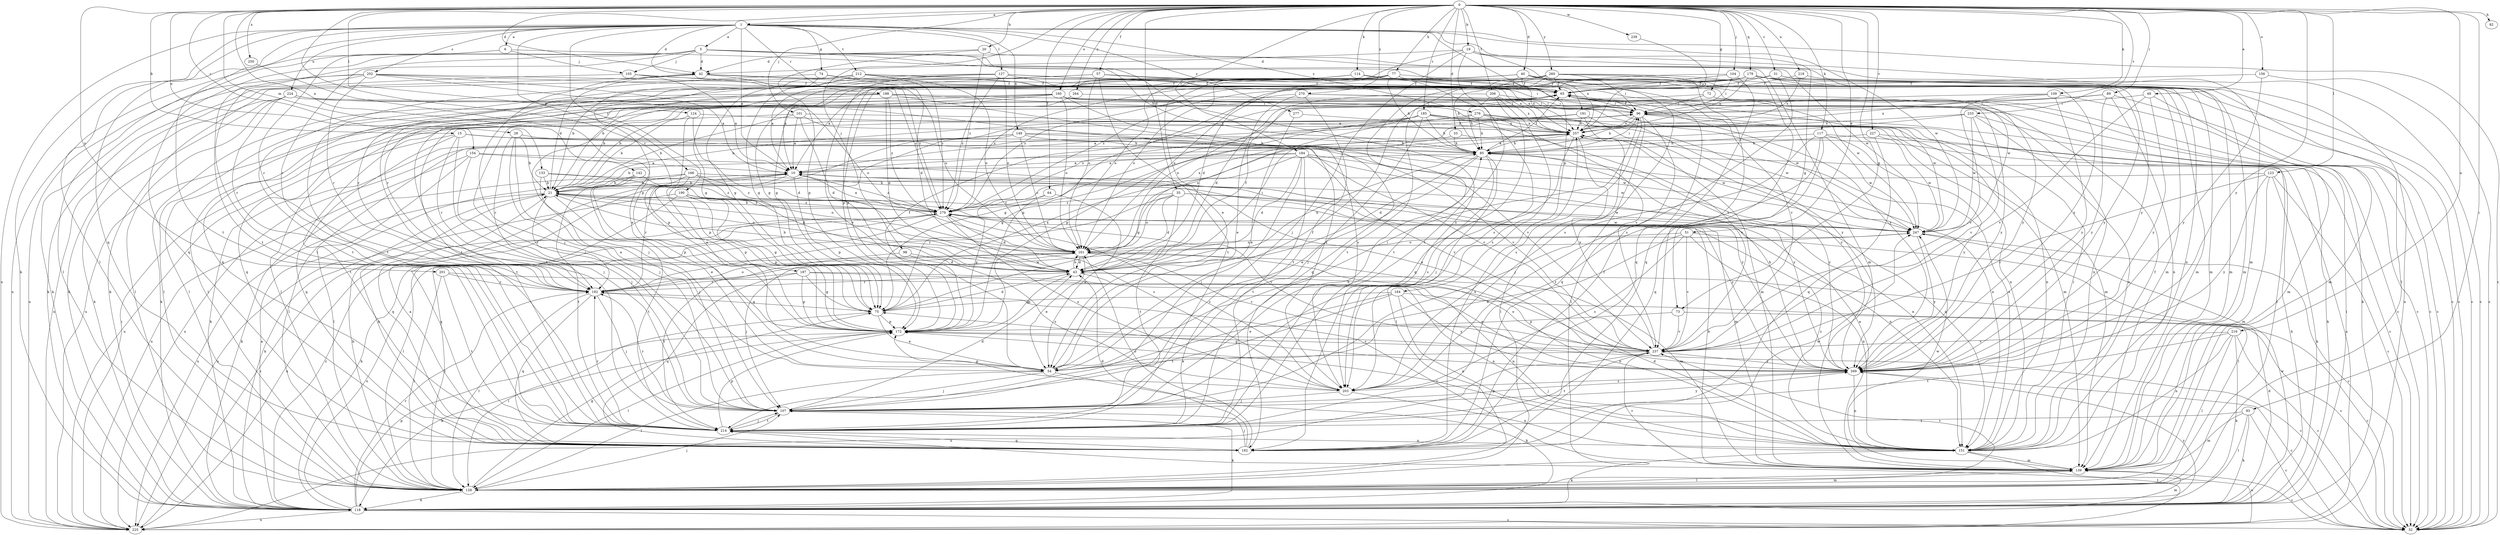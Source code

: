 strict digraph  {
0;
1;
5;
6;
10;
15;
19;
20;
21;
28;
31;
32;
33;
35;
40;
42;
43;
49;
51;
54;
57;
64;
65;
72;
73;
74;
75;
77;
82;
85;
89;
93;
96;
98;
101;
104;
105;
107;
109;
114;
117;
118;
123;
124;
127;
128;
133;
139;
142;
149;
151;
154;
156;
160;
161;
164;
166;
172;
179;
182;
184;
185;
187;
188;
190;
191;
192;
201;
202;
203;
206;
212;
214;
216;
218;
224;
225;
227;
233;
237;
239;
247;
250;
257;
260;
264;
269;
270;
276;
277;
279;
0 -> 1  [label=a];
0 -> 15  [label=b];
0 -> 19  [label=b];
0 -> 20  [label=b];
0 -> 28  [label=c];
0 -> 31  [label=c];
0 -> 33  [label=d];
0 -> 35  [label=d];
0 -> 40  [label=d];
0 -> 42  [label=d];
0 -> 49  [label=e];
0 -> 51  [label=e];
0 -> 57  [label=f];
0 -> 64  [label=f];
0 -> 72  [label=g];
0 -> 73  [label=g];
0 -> 77  [label=h];
0 -> 82  [label=h];
0 -> 89  [label=i];
0 -> 93  [label=i];
0 -> 98  [label=j];
0 -> 101  [label=j];
0 -> 104  [label=j];
0 -> 109  [label=k];
0 -> 114  [label=k];
0 -> 117  [label=k];
0 -> 123  [label=l];
0 -> 124  [label=l];
0 -> 133  [label=m];
0 -> 142  [label=n];
0 -> 154  [label=o];
0 -> 156  [label=o];
0 -> 160  [label=o];
0 -> 179  [label=q];
0 -> 184  [label=r];
0 -> 185  [label=r];
0 -> 187  [label=r];
0 -> 201  [label=s];
0 -> 206  [label=t];
0 -> 216  [label=u];
0 -> 218  [label=u];
0 -> 227  [label=v];
0 -> 233  [label=v];
0 -> 239  [label=w];
0 -> 250  [label=x];
0 -> 260  [label=y];
0 -> 264  [label=y];
0 -> 269  [label=y];
0 -> 270  [label=z];
1 -> 5  [label=a];
1 -> 6  [label=a];
1 -> 10  [label=a];
1 -> 32  [label=c];
1 -> 42  [label=d];
1 -> 73  [label=g];
1 -> 74  [label=g];
1 -> 118  [label=k];
1 -> 127  [label=l];
1 -> 128  [label=l];
1 -> 149  [label=n];
1 -> 164  [label=p];
1 -> 166  [label=p];
1 -> 182  [label=q];
1 -> 188  [label=r];
1 -> 190  [label=r];
1 -> 202  [label=s];
1 -> 212  [label=t];
1 -> 214  [label=t];
1 -> 224  [label=u];
1 -> 225  [label=u];
1 -> 247  [label=w];
1 -> 276  [label=z];
1 -> 277  [label=z];
5 -> 42  [label=d];
5 -> 105  [label=j];
5 -> 139  [label=m];
5 -> 182  [label=q];
5 -> 191  [label=r];
5 -> 192  [label=r];
5 -> 203  [label=s];
5 -> 214  [label=t];
5 -> 225  [label=u];
5 -> 247  [label=w];
6 -> 85  [label=h];
6 -> 105  [label=j];
6 -> 128  [label=l];
6 -> 192  [label=r];
10 -> 21  [label=b];
10 -> 151  [label=n];
10 -> 172  [label=p];
10 -> 182  [label=q];
10 -> 192  [label=r];
10 -> 279  [label=z];
15 -> 85  [label=h];
15 -> 107  [label=j];
15 -> 182  [label=q];
15 -> 192  [label=r];
15 -> 225  [label=u];
15 -> 237  [label=v];
15 -> 247  [label=w];
19 -> 42  [label=d];
19 -> 54  [label=e];
19 -> 107  [label=j];
19 -> 139  [label=m];
19 -> 214  [label=t];
19 -> 257  [label=x];
19 -> 269  [label=y];
20 -> 42  [label=d];
20 -> 172  [label=p];
20 -> 269  [label=y];
20 -> 279  [label=z];
21 -> 42  [label=d];
21 -> 118  [label=k];
21 -> 161  [label=o];
21 -> 192  [label=r];
21 -> 203  [label=s];
21 -> 214  [label=t];
21 -> 225  [label=u];
21 -> 279  [label=z];
28 -> 21  [label=b];
28 -> 54  [label=e];
28 -> 85  [label=h];
28 -> 107  [label=j];
28 -> 192  [label=r];
31 -> 65  [label=f];
31 -> 139  [label=m];
31 -> 203  [label=s];
31 -> 225  [label=u];
31 -> 279  [label=z];
33 -> 75  [label=g];
33 -> 85  [label=h];
33 -> 225  [label=u];
35 -> 43  [label=d];
35 -> 151  [label=n];
35 -> 161  [label=o];
35 -> 192  [label=r];
35 -> 214  [label=t];
35 -> 247  [label=w];
35 -> 279  [label=z];
40 -> 32  [label=c];
40 -> 65  [label=f];
40 -> 75  [label=g];
40 -> 172  [label=p];
40 -> 192  [label=r];
40 -> 203  [label=s];
40 -> 214  [label=t];
40 -> 237  [label=v];
40 -> 269  [label=y];
42 -> 65  [label=f];
42 -> 107  [label=j];
42 -> 118  [label=k];
42 -> 161  [label=o];
42 -> 257  [label=x];
43 -> 21  [label=b];
43 -> 65  [label=f];
43 -> 85  [label=h];
43 -> 96  [label=i];
43 -> 151  [label=n];
43 -> 161  [label=o];
43 -> 172  [label=p];
43 -> 192  [label=r];
49 -> 96  [label=i];
49 -> 139  [label=m];
49 -> 237  [label=v];
49 -> 269  [label=y];
51 -> 54  [label=e];
51 -> 128  [label=l];
51 -> 151  [label=n];
51 -> 161  [label=o];
51 -> 203  [label=s];
51 -> 237  [label=v];
54 -> 65  [label=f];
54 -> 96  [label=i];
54 -> 107  [label=j];
54 -> 118  [label=k];
54 -> 128  [label=l];
57 -> 10  [label=a];
57 -> 65  [label=f];
57 -> 75  [label=g];
57 -> 161  [label=o];
57 -> 214  [label=t];
57 -> 247  [label=w];
64 -> 54  [label=e];
64 -> 172  [label=p];
64 -> 279  [label=z];
65 -> 96  [label=i];
65 -> 118  [label=k];
65 -> 128  [label=l];
65 -> 151  [label=n];
65 -> 225  [label=u];
65 -> 247  [label=w];
65 -> 269  [label=y];
72 -> 32  [label=c];
72 -> 96  [label=i];
72 -> 128  [label=l];
73 -> 32  [label=c];
73 -> 172  [label=p];
73 -> 237  [label=v];
74 -> 21  [label=b];
74 -> 43  [label=d];
74 -> 65  [label=f];
74 -> 96  [label=i];
74 -> 214  [label=t];
75 -> 43  [label=d];
75 -> 54  [label=e];
75 -> 128  [label=l];
75 -> 172  [label=p];
75 -> 257  [label=x];
77 -> 21  [label=b];
77 -> 43  [label=d];
77 -> 65  [label=f];
77 -> 85  [label=h];
77 -> 139  [label=m];
77 -> 161  [label=o];
77 -> 257  [label=x];
85 -> 10  [label=a];
85 -> 43  [label=d];
85 -> 54  [label=e];
85 -> 65  [label=f];
85 -> 96  [label=i];
85 -> 128  [label=l];
85 -> 203  [label=s];
85 -> 269  [label=y];
89 -> 21  [label=b];
89 -> 32  [label=c];
89 -> 96  [label=i];
89 -> 151  [label=n];
89 -> 161  [label=o];
89 -> 269  [label=y];
93 -> 32  [label=c];
93 -> 118  [label=k];
93 -> 128  [label=l];
93 -> 139  [label=m];
93 -> 214  [label=t];
96 -> 65  [label=f];
96 -> 85  [label=h];
96 -> 128  [label=l];
96 -> 151  [label=n];
96 -> 182  [label=q];
96 -> 203  [label=s];
96 -> 257  [label=x];
98 -> 43  [label=d];
98 -> 203  [label=s];
98 -> 214  [label=t];
101 -> 10  [label=a];
101 -> 21  [label=b];
101 -> 43  [label=d];
101 -> 214  [label=t];
101 -> 237  [label=v];
101 -> 257  [label=x];
104 -> 65  [label=f];
104 -> 85  [label=h];
104 -> 96  [label=i];
104 -> 182  [label=q];
105 -> 10  [label=a];
105 -> 65  [label=f];
105 -> 118  [label=k];
105 -> 279  [label=z];
107 -> 43  [label=d];
107 -> 85  [label=h];
107 -> 118  [label=k];
107 -> 192  [label=r];
107 -> 214  [label=t];
107 -> 269  [label=y];
109 -> 32  [label=c];
109 -> 96  [label=i];
109 -> 237  [label=v];
109 -> 257  [label=x];
109 -> 269  [label=y];
114 -> 10  [label=a];
114 -> 32  [label=c];
114 -> 65  [label=f];
114 -> 75  [label=g];
114 -> 161  [label=o];
114 -> 203  [label=s];
114 -> 214  [label=t];
114 -> 247  [label=w];
117 -> 32  [label=c];
117 -> 85  [label=h];
117 -> 107  [label=j];
117 -> 182  [label=q];
117 -> 214  [label=t];
117 -> 247  [label=w];
117 -> 269  [label=y];
118 -> 10  [label=a];
118 -> 32  [label=c];
118 -> 43  [label=d];
118 -> 85  [label=h];
118 -> 96  [label=i];
118 -> 139  [label=m];
118 -> 161  [label=o];
118 -> 172  [label=p];
118 -> 192  [label=r];
118 -> 225  [label=u];
118 -> 247  [label=w];
118 -> 269  [label=y];
118 -> 279  [label=z];
123 -> 21  [label=b];
123 -> 32  [label=c];
123 -> 118  [label=k];
123 -> 139  [label=m];
123 -> 237  [label=v];
123 -> 269  [label=y];
124 -> 21  [label=b];
124 -> 43  [label=d];
124 -> 172  [label=p];
124 -> 257  [label=x];
127 -> 54  [label=e];
127 -> 65  [label=f];
127 -> 75  [label=g];
127 -> 161  [label=o];
127 -> 182  [label=q];
127 -> 257  [label=x];
127 -> 269  [label=y];
127 -> 279  [label=z];
128 -> 21  [label=b];
128 -> 75  [label=g];
128 -> 107  [label=j];
128 -> 118  [label=k];
128 -> 139  [label=m];
128 -> 237  [label=v];
133 -> 21  [label=b];
133 -> 107  [label=j];
133 -> 151  [label=n];
133 -> 161  [label=o];
139 -> 10  [label=a];
139 -> 21  [label=b];
139 -> 32  [label=c];
139 -> 128  [label=l];
139 -> 192  [label=r];
139 -> 237  [label=v];
139 -> 247  [label=w];
142 -> 21  [label=b];
142 -> 54  [label=e];
142 -> 172  [label=p];
142 -> 279  [label=z];
149 -> 85  [label=h];
149 -> 118  [label=k];
149 -> 128  [label=l];
149 -> 151  [label=n];
149 -> 161  [label=o];
149 -> 172  [label=p];
149 -> 237  [label=v];
151 -> 43  [label=d];
151 -> 65  [label=f];
151 -> 96  [label=i];
151 -> 118  [label=k];
151 -> 139  [label=m];
151 -> 172  [label=p];
151 -> 225  [label=u];
151 -> 257  [label=x];
151 -> 279  [label=z];
154 -> 10  [label=a];
154 -> 107  [label=j];
154 -> 128  [label=l];
154 -> 225  [label=u];
154 -> 269  [label=y];
156 -> 32  [label=c];
156 -> 65  [label=f];
156 -> 269  [label=y];
160 -> 21  [label=b];
160 -> 96  [label=i];
160 -> 107  [label=j];
160 -> 128  [label=l];
160 -> 161  [label=o];
160 -> 182  [label=q];
160 -> 214  [label=t];
160 -> 237  [label=v];
160 -> 247  [label=w];
161 -> 43  [label=d];
161 -> 54  [label=e];
161 -> 107  [label=j];
161 -> 128  [label=l];
161 -> 139  [label=m];
161 -> 237  [label=v];
164 -> 32  [label=c];
164 -> 54  [label=e];
164 -> 75  [label=g];
164 -> 151  [label=n];
164 -> 214  [label=t];
164 -> 269  [label=y];
166 -> 21  [label=b];
166 -> 43  [label=d];
166 -> 118  [label=k];
166 -> 139  [label=m];
166 -> 172  [label=p];
166 -> 214  [label=t];
166 -> 279  [label=z];
172 -> 32  [label=c];
172 -> 65  [label=f];
172 -> 118  [label=k];
172 -> 128  [label=l];
172 -> 237  [label=v];
179 -> 32  [label=c];
179 -> 65  [label=f];
179 -> 128  [label=l];
179 -> 139  [label=m];
179 -> 161  [label=o];
179 -> 182  [label=q];
179 -> 192  [label=r];
179 -> 257  [label=x];
179 -> 269  [label=y];
179 -> 279  [label=z];
182 -> 10  [label=a];
182 -> 21  [label=b];
182 -> 43  [label=d];
182 -> 65  [label=f];
182 -> 107  [label=j];
182 -> 161  [label=o];
182 -> 247  [label=w];
182 -> 257  [label=x];
184 -> 10  [label=a];
184 -> 21  [label=b];
184 -> 43  [label=d];
184 -> 75  [label=g];
184 -> 107  [label=j];
184 -> 214  [label=t];
184 -> 237  [label=v];
184 -> 247  [label=w];
184 -> 269  [label=y];
185 -> 21  [label=b];
185 -> 85  [label=h];
185 -> 107  [label=j];
185 -> 128  [label=l];
185 -> 139  [label=m];
185 -> 151  [label=n];
185 -> 161  [label=o];
185 -> 172  [label=p];
185 -> 237  [label=v];
185 -> 257  [label=x];
185 -> 279  [label=z];
187 -> 75  [label=g];
187 -> 151  [label=n];
187 -> 172  [label=p];
187 -> 182  [label=q];
187 -> 192  [label=r];
187 -> 269  [label=y];
188 -> 43  [label=d];
188 -> 96  [label=i];
188 -> 118  [label=k];
188 -> 128  [label=l];
188 -> 182  [label=q];
188 -> 203  [label=s];
188 -> 269  [label=y];
188 -> 279  [label=z];
190 -> 75  [label=g];
190 -> 172  [label=p];
190 -> 182  [label=q];
190 -> 225  [label=u];
190 -> 269  [label=y];
190 -> 279  [label=z];
191 -> 54  [label=e];
191 -> 75  [label=g];
191 -> 139  [label=m];
191 -> 257  [label=x];
191 -> 269  [label=y];
192 -> 75  [label=g];
192 -> 107  [label=j];
192 -> 128  [label=l];
192 -> 161  [label=o];
192 -> 182  [label=q];
192 -> 247  [label=w];
201 -> 128  [label=l];
201 -> 151  [label=n];
201 -> 192  [label=r];
201 -> 214  [label=t];
202 -> 10  [label=a];
202 -> 65  [label=f];
202 -> 75  [label=g];
202 -> 118  [label=k];
202 -> 192  [label=r];
202 -> 214  [label=t];
202 -> 225  [label=u];
202 -> 279  [label=z];
203 -> 107  [label=j];
203 -> 151  [label=n];
203 -> 172  [label=p];
203 -> 279  [label=z];
206 -> 43  [label=d];
206 -> 85  [label=h];
206 -> 96  [label=i];
206 -> 182  [label=q];
206 -> 203  [label=s];
206 -> 257  [label=x];
212 -> 54  [label=e];
212 -> 65  [label=f];
212 -> 118  [label=k];
212 -> 139  [label=m];
212 -> 161  [label=o];
212 -> 214  [label=t];
212 -> 279  [label=z];
214 -> 107  [label=j];
214 -> 151  [label=n];
214 -> 172  [label=p];
214 -> 182  [label=q];
214 -> 192  [label=r];
216 -> 32  [label=c];
216 -> 118  [label=k];
216 -> 128  [label=l];
216 -> 151  [label=n];
216 -> 214  [label=t];
216 -> 237  [label=v];
218 -> 32  [label=c];
218 -> 65  [label=f];
218 -> 257  [label=x];
224 -> 96  [label=i];
224 -> 118  [label=k];
224 -> 128  [label=l];
224 -> 161  [label=o];
224 -> 192  [label=r];
224 -> 203  [label=s];
224 -> 225  [label=u];
225 -> 96  [label=i];
225 -> 214  [label=t];
225 -> 279  [label=z];
227 -> 85  [label=h];
227 -> 118  [label=k];
227 -> 182  [label=q];
227 -> 247  [label=w];
233 -> 10  [label=a];
233 -> 139  [label=m];
233 -> 151  [label=n];
233 -> 237  [label=v];
233 -> 247  [label=w];
233 -> 257  [label=x];
237 -> 10  [label=a];
237 -> 54  [label=e];
237 -> 214  [label=t];
237 -> 225  [label=u];
237 -> 257  [label=x];
237 -> 269  [label=y];
239 -> 257  [label=x];
247 -> 32  [label=c];
247 -> 161  [label=o];
247 -> 269  [label=y];
250 -> 172  [label=p];
257 -> 85  [label=h];
257 -> 107  [label=j];
257 -> 128  [label=l];
257 -> 225  [label=u];
257 -> 247  [label=w];
260 -> 10  [label=a];
260 -> 65  [label=f];
260 -> 96  [label=i];
260 -> 139  [label=m];
260 -> 151  [label=n];
260 -> 172  [label=p];
260 -> 214  [label=t];
260 -> 237  [label=v];
260 -> 279  [label=z];
264 -> 96  [label=i];
264 -> 107  [label=j];
269 -> 32  [label=c];
269 -> 75  [label=g];
269 -> 85  [label=h];
269 -> 107  [label=j];
269 -> 151  [label=n];
269 -> 161  [label=o];
269 -> 203  [label=s];
270 -> 32  [label=c];
270 -> 54  [label=e];
270 -> 96  [label=i];
270 -> 172  [label=p];
270 -> 214  [label=t];
276 -> 10  [label=a];
276 -> 85  [label=h];
276 -> 139  [label=m];
276 -> 214  [label=t];
276 -> 247  [label=w];
276 -> 257  [label=x];
277 -> 54  [label=e];
277 -> 257  [label=x];
279 -> 10  [label=a];
279 -> 21  [label=b];
279 -> 43  [label=d];
279 -> 118  [label=k];
279 -> 128  [label=l];
279 -> 203  [label=s];
279 -> 225  [label=u];
279 -> 237  [label=v];
279 -> 247  [label=w];
279 -> 257  [label=x];
}
